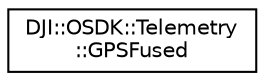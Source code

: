 digraph "Graphical Class Hierarchy"
{
 // INTERACTIVE_SVG=YES
 // LATEX_PDF_SIZE
  edge [fontname="Helvetica",fontsize="10",labelfontname="Helvetica",labelfontsize="10"];
  node [fontname="Helvetica",fontsize="10",shape=record];
  rankdir="LR";
  Node0 [label="DJI::OSDK::Telemetry\l::GPSFused",height=0.2,width=0.4,color="black", fillcolor="white", style="filled",URL="$structDJI_1_1OSDK_1_1Telemetry_1_1GPSFused.html",tooltip="struct for TOPIC_GPS_FUSED"];
}
